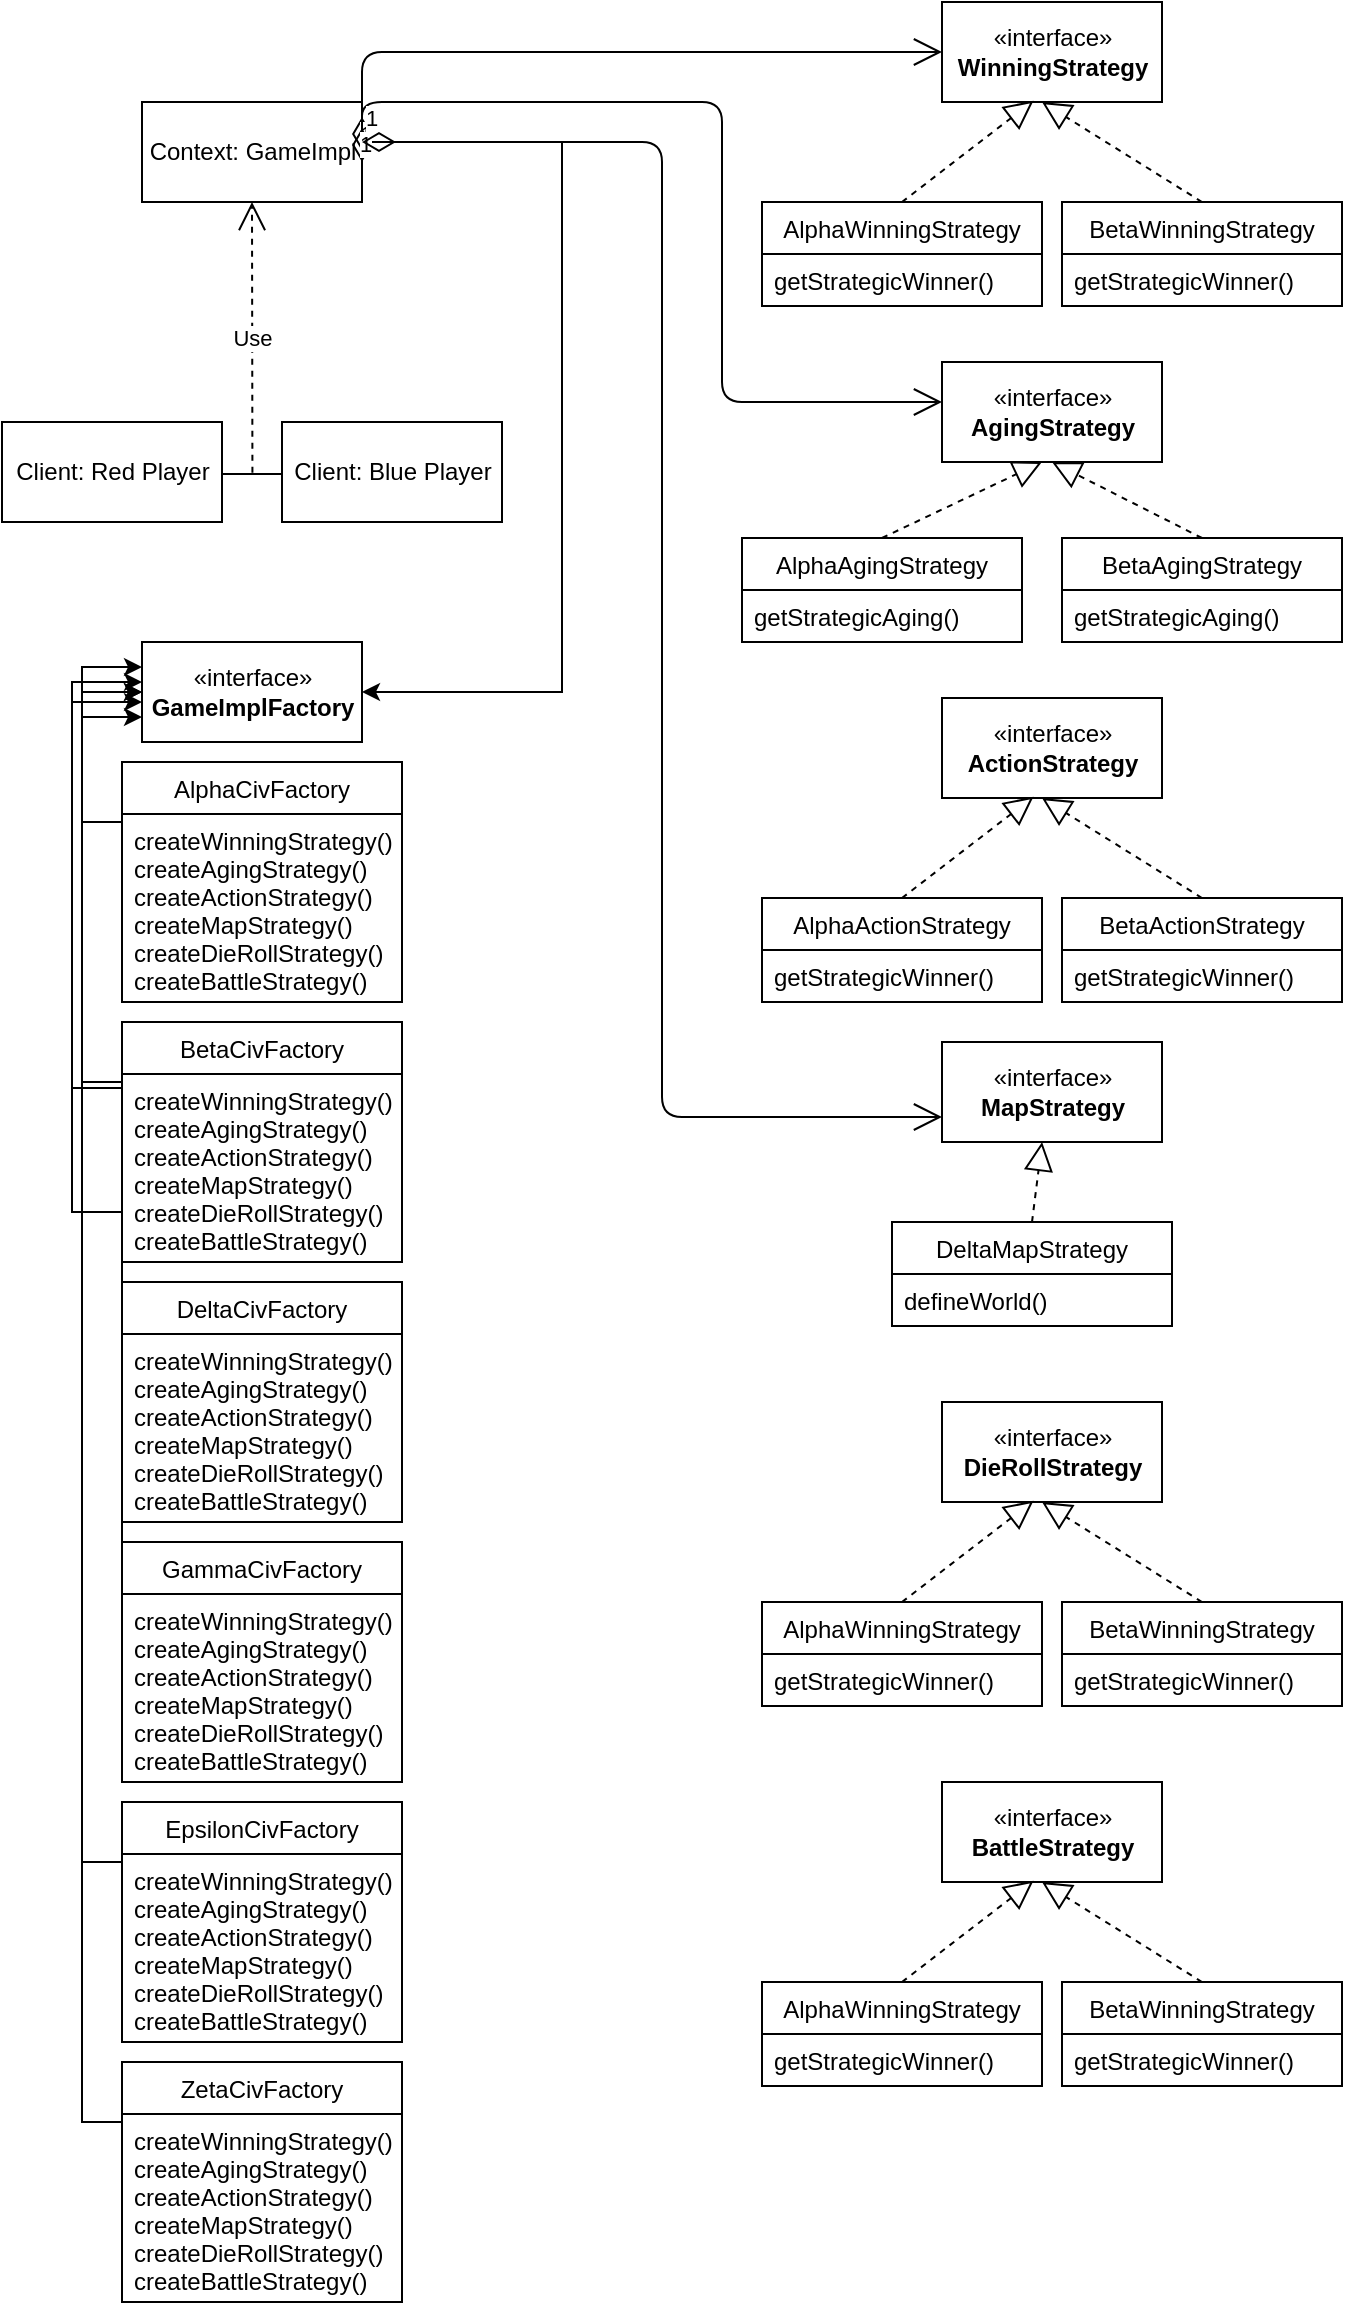 <mxfile version="15.6.3" type="device"><diagram id="C5RBs43oDa-KdzZeNtuy" name="Page-1"><mxGraphModel dx="714" dy="494" grid="1" gridSize="10" guides="1" tooltips="1" connect="1" arrows="1" fold="1" page="1" pageScale="1" pageWidth="827" pageHeight="1169" math="0" shadow="0"><root><mxCell id="WIyWlLk6GJQsqaUBKTNV-0"/><mxCell id="WIyWlLk6GJQsqaUBKTNV-1" parent="WIyWlLk6GJQsqaUBKTNV-0"/><mxCell id="vXgof_g3i4fkO1dfEwPK-1" value="«interface»&lt;br&gt;&lt;b&gt;AgingStrategy&lt;/b&gt;" style="html=1;" parent="WIyWlLk6GJQsqaUBKTNV-1" vertex="1"><mxGeometry x="480" y="190" width="110" height="50" as="geometry"/></mxCell><mxCell id="OXN1iLUr7YOyczPSRtG_-1" style="edgeStyle=orthogonalEdgeStyle;rounded=0;orthogonalLoop=1;jettySize=auto;html=1;exitX=1;exitY=0.75;exitDx=0;exitDy=0;entryX=1;entryY=0.5;entryDx=0;entryDy=0;" edge="1" parent="WIyWlLk6GJQsqaUBKTNV-1" source="vXgof_g3i4fkO1dfEwPK-3" target="OXN1iLUr7YOyczPSRtG_-0"><mxGeometry relative="1" as="geometry"><mxPoint x="300" y="360" as="targetPoint"/><Array as="points"><mxPoint x="190" y="80"/><mxPoint x="290" y="80"/><mxPoint x="290" y="355"/></Array></mxGeometry></mxCell><mxCell id="vXgof_g3i4fkO1dfEwPK-3" value="Context: GameImpl" style="html=1;" parent="WIyWlLk6GJQsqaUBKTNV-1" vertex="1"><mxGeometry x="80" y="60" width="110" height="50" as="geometry"/></mxCell><mxCell id="vXgof_g3i4fkO1dfEwPK-13" value="Client: Red Player" style="html=1;" parent="WIyWlLk6GJQsqaUBKTNV-1" vertex="1"><mxGeometry x="10" y="220" width="110" height="50" as="geometry"/></mxCell><mxCell id="vXgof_g3i4fkO1dfEwPK-14" value="Client: Blue Player" style="html=1;" parent="WIyWlLk6GJQsqaUBKTNV-1" vertex="1"><mxGeometry x="150" y="220" width="110" height="50" as="geometry"/></mxCell><mxCell id="vXgof_g3i4fkO1dfEwPK-19" value="«interface»&lt;br&gt;&lt;b&gt;WinningStrategy&lt;/b&gt;" style="html=1;" parent="WIyWlLk6GJQsqaUBKTNV-1" vertex="1"><mxGeometry x="480" y="10" width="110" height="50" as="geometry"/></mxCell><mxCell id="vXgof_g3i4fkO1dfEwPK-20" value="«interface»&lt;br&gt;&lt;b&gt;MapStrategy&lt;/b&gt;" style="html=1;" parent="WIyWlLk6GJQsqaUBKTNV-1" vertex="1"><mxGeometry x="480" y="530" width="110" height="50" as="geometry"/></mxCell><mxCell id="vXgof_g3i4fkO1dfEwPK-23" value="Use" style="endArrow=open;endSize=12;dashed=1;html=1;exitX=0.507;exitY=0.425;exitDx=0;exitDy=0;exitPerimeter=0;entryX=0.5;entryY=1;entryDx=0;entryDy=0;" parent="WIyWlLk6GJQsqaUBKTNV-1" source="vXgof_g3i4fkO1dfEwPK-26" target="vXgof_g3i4fkO1dfEwPK-3" edge="1"><mxGeometry width="160" relative="1" as="geometry"><mxPoint x="86.667" y="230" as="sourcePoint"/><mxPoint x="120" y="120" as="targetPoint"/><Array as="points"/></mxGeometry></mxCell><mxCell id="vXgof_g3i4fkO1dfEwPK-26" value="" style="line;strokeWidth=1;fillColor=none;align=left;verticalAlign=middle;spacingTop=-1;spacingLeft=3;spacingRight=3;rotatable=0;labelPosition=right;points=[];portConstraint=eastwest;" parent="WIyWlLk6GJQsqaUBKTNV-1" vertex="1"><mxGeometry x="120" y="242" width="30" height="8" as="geometry"/></mxCell><mxCell id="vXgof_g3i4fkO1dfEwPK-27" value="1" style="endArrow=open;html=1;endSize=12;startArrow=diamondThin;startSize=14;startFill=0;edgeStyle=orthogonalEdgeStyle;align=left;verticalAlign=bottom;entryX=0;entryY=0.5;entryDx=0;entryDy=0;" parent="WIyWlLk6GJQsqaUBKTNV-1" target="vXgof_g3i4fkO1dfEwPK-19" edge="1"><mxGeometry x="-1" y="3" relative="1" as="geometry"><mxPoint x="190" y="84.5" as="sourcePoint"/><mxPoint x="350" y="84.5" as="targetPoint"/><Array as="points"><mxPoint x="190" y="35"/></Array></mxGeometry></mxCell><mxCell id="vXgof_g3i4fkO1dfEwPK-33" value="AlphaWinningStrategy" style="swimlane;fontStyle=0;childLayout=stackLayout;horizontal=1;startSize=26;fillColor=none;horizontalStack=0;resizeParent=1;resizeParentMax=0;resizeLast=0;collapsible=1;marginBottom=0;" parent="WIyWlLk6GJQsqaUBKTNV-1" vertex="1"><mxGeometry x="390" y="110" width="140" height="52" as="geometry"/></mxCell><mxCell id="vXgof_g3i4fkO1dfEwPK-34" value="getStrategicWinner()" style="text;strokeColor=none;fillColor=none;align=left;verticalAlign=top;spacingLeft=4;spacingRight=4;overflow=hidden;rotatable=0;points=[[0,0.5],[1,0.5]];portConstraint=eastwest;" parent="vXgof_g3i4fkO1dfEwPK-33" vertex="1"><mxGeometry y="26" width="140" height="26" as="geometry"/></mxCell><mxCell id="vXgof_g3i4fkO1dfEwPK-37" value="BetaWinningStrategy" style="swimlane;fontStyle=0;childLayout=stackLayout;horizontal=1;startSize=26;fillColor=none;horizontalStack=0;resizeParent=1;resizeParentMax=0;resizeLast=0;collapsible=1;marginBottom=0;" parent="WIyWlLk6GJQsqaUBKTNV-1" vertex="1"><mxGeometry x="540" y="110" width="140" height="52" as="geometry"/></mxCell><mxCell id="vXgof_g3i4fkO1dfEwPK-38" value="getStrategicWinner()" style="text;strokeColor=none;fillColor=none;align=left;verticalAlign=top;spacingLeft=4;spacingRight=4;overflow=hidden;rotatable=0;points=[[0,0.5],[1,0.5]];portConstraint=eastwest;" parent="vXgof_g3i4fkO1dfEwPK-37" vertex="1"><mxGeometry y="26" width="140" height="26" as="geometry"/></mxCell><mxCell id="vXgof_g3i4fkO1dfEwPK-41" value="AlphaAgingStrategy" style="swimlane;fontStyle=0;childLayout=stackLayout;horizontal=1;startSize=26;fillColor=none;horizontalStack=0;resizeParent=1;resizeParentMax=0;resizeLast=0;collapsible=1;marginBottom=0;" parent="WIyWlLk6GJQsqaUBKTNV-1" vertex="1"><mxGeometry x="380" y="278" width="140" height="52" as="geometry"/></mxCell><mxCell id="vXgof_g3i4fkO1dfEwPK-42" value="getStrategicAging()" style="text;strokeColor=none;fillColor=none;align=left;verticalAlign=top;spacingLeft=4;spacingRight=4;overflow=hidden;rotatable=0;points=[[0,0.5],[1,0.5]];portConstraint=eastwest;" parent="vXgof_g3i4fkO1dfEwPK-41" vertex="1"><mxGeometry y="26" width="140" height="26" as="geometry"/></mxCell><mxCell id="vXgof_g3i4fkO1dfEwPK-43" value="BetaAgingStrategy" style="swimlane;fontStyle=0;childLayout=stackLayout;horizontal=1;startSize=26;fillColor=none;horizontalStack=0;resizeParent=1;resizeParentMax=0;resizeLast=0;collapsible=1;marginBottom=0;" parent="WIyWlLk6GJQsqaUBKTNV-1" vertex="1"><mxGeometry x="540" y="278" width="140" height="52" as="geometry"/></mxCell><mxCell id="vXgof_g3i4fkO1dfEwPK-44" value="getStrategicAging()" style="text;strokeColor=none;fillColor=none;align=left;verticalAlign=top;spacingLeft=4;spacingRight=4;overflow=hidden;rotatable=0;points=[[0,0.5],[1,0.5]];portConstraint=eastwest;" parent="vXgof_g3i4fkO1dfEwPK-43" vertex="1"><mxGeometry y="26" width="140" height="26" as="geometry"/></mxCell><mxCell id="vXgof_g3i4fkO1dfEwPK-45" value="" style="endArrow=block;dashed=1;endFill=0;endSize=12;html=1;entryX=0.416;entryY=0.987;entryDx=0;entryDy=0;entryPerimeter=0;exitX=0.5;exitY=0;exitDx=0;exitDy=0;" parent="WIyWlLk6GJQsqaUBKTNV-1" source="vXgof_g3i4fkO1dfEwPK-33" target="vXgof_g3i4fkO1dfEwPK-19" edge="1"><mxGeometry width="160" relative="1" as="geometry"><mxPoint x="550" y="180" as="sourcePoint"/><mxPoint x="510" y="150" as="targetPoint"/></mxGeometry></mxCell><mxCell id="vXgof_g3i4fkO1dfEwPK-46" value="" style="endArrow=block;dashed=1;endFill=0;endSize=12;html=1;exitX=0.5;exitY=0;exitDx=0;exitDy=0;" parent="WIyWlLk6GJQsqaUBKTNV-1" source="vXgof_g3i4fkO1dfEwPK-37" edge="1"><mxGeometry width="160" relative="1" as="geometry"><mxPoint x="630" y="90" as="sourcePoint"/><mxPoint x="530" y="60" as="targetPoint"/></mxGeometry></mxCell><mxCell id="vXgof_g3i4fkO1dfEwPK-47" value="" style="endArrow=block;dashed=1;endFill=0;endSize=12;html=1;exitX=0.5;exitY=0;exitDx=0;exitDy=0;" parent="WIyWlLk6GJQsqaUBKTNV-1" source="vXgof_g3i4fkO1dfEwPK-41" edge="1"><mxGeometry width="160" relative="1" as="geometry"><mxPoint x="530" y="250" as="sourcePoint"/><mxPoint x="530" y="240" as="targetPoint"/></mxGeometry></mxCell><mxCell id="vXgof_g3i4fkO1dfEwPK-53" value="DeltaMapStrategy" style="swimlane;fontStyle=0;childLayout=stackLayout;horizontal=1;startSize=26;fillColor=none;horizontalStack=0;resizeParent=1;resizeParentMax=0;resizeLast=0;collapsible=1;marginBottom=0;" parent="WIyWlLk6GJQsqaUBKTNV-1" vertex="1"><mxGeometry x="455" y="620" width="140" height="52" as="geometry"/></mxCell><mxCell id="vXgof_g3i4fkO1dfEwPK-54" value="defineWorld()" style="text;strokeColor=none;fillColor=none;align=left;verticalAlign=top;spacingLeft=4;spacingRight=4;overflow=hidden;rotatable=0;points=[[0,0.5],[1,0.5]];portConstraint=eastwest;" parent="vXgof_g3i4fkO1dfEwPK-53" vertex="1"><mxGeometry y="26" width="140" height="26" as="geometry"/></mxCell><mxCell id="vXgof_g3i4fkO1dfEwPK-55" value="" style="endArrow=block;dashed=1;endFill=0;endSize=12;html=1;entryX=0.455;entryY=1;entryDx=0;entryDy=0;entryPerimeter=0;exitX=0.5;exitY=0;exitDx=0;exitDy=0;" parent="WIyWlLk6GJQsqaUBKTNV-1" source="vXgof_g3i4fkO1dfEwPK-53" target="vXgof_g3i4fkO1dfEwPK-20" edge="1"><mxGeometry width="160" relative="1" as="geometry"><mxPoint x="570" y="600" as="sourcePoint"/><mxPoint x="539" y="600" as="targetPoint"/></mxGeometry></mxCell><mxCell id="vXgof_g3i4fkO1dfEwPK-56" value="1" style="endArrow=open;html=1;endSize=12;startArrow=diamondThin;startSize=14;startFill=0;edgeStyle=orthogonalEdgeStyle;align=left;verticalAlign=bottom;entryX=0;entryY=0.5;entryDx=0;entryDy=0;" parent="WIyWlLk6GJQsqaUBKTNV-1" edge="1"><mxGeometry x="-1" y="3" relative="1" as="geometry"><mxPoint x="190" y="90" as="sourcePoint"/><mxPoint x="480" y="210" as="targetPoint"/><Array as="points"><mxPoint x="190" y="60"/><mxPoint x="370" y="60"/><mxPoint x="370" y="210"/></Array></mxGeometry></mxCell><mxCell id="vXgof_g3i4fkO1dfEwPK-48" value="" style="endArrow=block;dashed=1;endFill=0;endSize=12;html=1;exitX=0.5;exitY=0;exitDx=0;exitDy=0;entryX=0.5;entryY=1;entryDx=0;entryDy=0;" parent="WIyWlLk6GJQsqaUBKTNV-1" source="vXgof_g3i4fkO1dfEwPK-43" target="vXgof_g3i4fkO1dfEwPK-1" edge="1"><mxGeometry width="160" relative="1" as="geometry"><mxPoint x="566" y="258" as="sourcePoint"/><mxPoint x="650" y="230" as="targetPoint"/></mxGeometry></mxCell><mxCell id="vXgof_g3i4fkO1dfEwPK-57" value="1" style="endArrow=open;html=1;endSize=12;startArrow=diamondThin;startSize=14;startFill=0;edgeStyle=orthogonalEdgeStyle;align=left;verticalAlign=bottom;entryX=0;entryY=0.75;entryDx=0;entryDy=0;" parent="WIyWlLk6GJQsqaUBKTNV-1" target="vXgof_g3i4fkO1dfEwPK-20" edge="1"><mxGeometry x="-1" y="3" relative="1" as="geometry"><mxPoint x="190" y="80" as="sourcePoint"/><mxPoint x="480" y="365" as="targetPoint"/><Array as="points"><mxPoint x="200" y="80"/><mxPoint x="340" y="80"/><mxPoint x="340" y="568"/></Array></mxGeometry></mxCell><mxCell id="OXN1iLUr7YOyczPSRtG_-0" value="«interface»&lt;br&gt;&lt;b&gt;GameImplFactory&lt;/b&gt;" style="html=1;" vertex="1" parent="WIyWlLk6GJQsqaUBKTNV-1"><mxGeometry x="80" y="330" width="110" height="50" as="geometry"/></mxCell><mxCell id="OXN1iLUr7YOyczPSRtG_-16" style="edgeStyle=orthogonalEdgeStyle;rounded=0;orthogonalLoop=1;jettySize=auto;html=1;exitX=0;exitY=0.25;exitDx=0;exitDy=0;entryX=0;entryY=0.5;entryDx=0;entryDy=0;" edge="1" parent="WIyWlLk6GJQsqaUBKTNV-1" source="OXN1iLUr7YOyczPSRtG_-4" target="OXN1iLUr7YOyczPSRtG_-0"><mxGeometry relative="1" as="geometry"/></mxCell><mxCell id="OXN1iLUr7YOyczPSRtG_-4" value="AlphaCivFactory" style="swimlane;fontStyle=0;childLayout=stackLayout;horizontal=1;startSize=26;fillColor=none;horizontalStack=0;resizeParent=1;resizeParentMax=0;resizeLast=0;collapsible=1;marginBottom=0;" vertex="1" parent="WIyWlLk6GJQsqaUBKTNV-1"><mxGeometry x="70" y="390" width="140" height="120" as="geometry"/></mxCell><mxCell id="OXN1iLUr7YOyczPSRtG_-5" value="createWinningStrategy()&#xA;createAgingStrategy()&#xA;createActionStrategy()&#xA;createMapStrategy()&#xA;createDieRollStrategy()&#xA;createBattleStrategy()&#xA;&#xA;&#xA;" style="text;strokeColor=none;fillColor=none;align=left;verticalAlign=top;spacingLeft=4;spacingRight=4;overflow=hidden;rotatable=0;points=[[0,0.5],[1,0.5]];portConstraint=eastwest;" vertex="1" parent="OXN1iLUr7YOyczPSRtG_-4"><mxGeometry y="26" width="140" height="94" as="geometry"/></mxCell><mxCell id="OXN1iLUr7YOyczPSRtG_-17" style="edgeStyle=orthogonalEdgeStyle;rounded=0;orthogonalLoop=1;jettySize=auto;html=1;exitX=0;exitY=0.25;exitDx=0;exitDy=0;entryX=0;entryY=0.5;entryDx=0;entryDy=0;" edge="1" parent="WIyWlLk6GJQsqaUBKTNV-1" source="OXN1iLUr7YOyczPSRtG_-6" target="OXN1iLUr7YOyczPSRtG_-0"><mxGeometry relative="1" as="geometry"/></mxCell><mxCell id="OXN1iLUr7YOyczPSRtG_-6" value="BetaCivFactory" style="swimlane;fontStyle=0;childLayout=stackLayout;horizontal=1;startSize=26;fillColor=none;horizontalStack=0;resizeParent=1;resizeParentMax=0;resizeLast=0;collapsible=1;marginBottom=0;" vertex="1" parent="WIyWlLk6GJQsqaUBKTNV-1"><mxGeometry x="70" y="520" width="140" height="120" as="geometry"/></mxCell><mxCell id="OXN1iLUr7YOyczPSRtG_-7" value="createWinningStrategy()&#xA;createAgingStrategy()&#xA;createActionStrategy()&#xA;createMapStrategy()&#xA;createDieRollStrategy()&#xA;createBattleStrategy()&#xA;&#xA;&#xA;&#xA;&#xA;" style="text;strokeColor=none;fillColor=none;align=left;verticalAlign=top;spacingLeft=4;spacingRight=4;overflow=hidden;rotatable=0;points=[[0,0.5],[1,0.5]];portConstraint=eastwest;" vertex="1" parent="OXN1iLUr7YOyczPSRtG_-6"><mxGeometry y="26" width="140" height="94" as="geometry"/></mxCell><mxCell id="OXN1iLUr7YOyczPSRtG_-18" style="edgeStyle=orthogonalEdgeStyle;rounded=0;orthogonalLoop=1;jettySize=auto;html=1;exitX=0;exitY=0.25;exitDx=0;exitDy=0;" edge="1" parent="WIyWlLk6GJQsqaUBKTNV-1" source="OXN1iLUr7YOyczPSRtG_-8"><mxGeometry relative="1" as="geometry"><mxPoint x="80" y="350" as="targetPoint"/><Array as="points"><mxPoint x="45" y="553"/><mxPoint x="45" y="350"/></Array></mxGeometry></mxCell><mxCell id="OXN1iLUr7YOyczPSRtG_-8" value="DeltaCivFactory" style="swimlane;fontStyle=0;childLayout=stackLayout;horizontal=1;startSize=26;fillColor=none;horizontalStack=0;resizeParent=1;resizeParentMax=0;resizeLast=0;collapsible=1;marginBottom=0;" vertex="1" parent="WIyWlLk6GJQsqaUBKTNV-1"><mxGeometry x="70" y="650" width="140" height="120" as="geometry"/></mxCell><mxCell id="OXN1iLUr7YOyczPSRtG_-9" value="createWinningStrategy()&#xA;createAgingStrategy()&#xA;createActionStrategy()&#xA;createMapStrategy()&#xA;createDieRollStrategy()&#xA;createBattleStrategy()&#xA;&#xA;&#xA;&#xA;&#xA;" style="text;strokeColor=none;fillColor=none;align=left;verticalAlign=top;spacingLeft=4;spacingRight=4;overflow=hidden;rotatable=0;points=[[0,0.5],[1,0.5]];portConstraint=eastwest;" vertex="1" parent="OXN1iLUr7YOyczPSRtG_-8"><mxGeometry y="26" width="140" height="94" as="geometry"/></mxCell><mxCell id="OXN1iLUr7YOyczPSRtG_-19" style="edgeStyle=orthogonalEdgeStyle;rounded=0;orthogonalLoop=1;jettySize=auto;html=1;exitX=0;exitY=0.25;exitDx=0;exitDy=0;" edge="1" parent="WIyWlLk6GJQsqaUBKTNV-1" source="OXN1iLUr7YOyczPSRtG_-10"><mxGeometry relative="1" as="geometry"><mxPoint x="80" y="360" as="targetPoint"/><Array as="points"><mxPoint x="45" y="615"/><mxPoint x="45" y="360"/></Array></mxGeometry></mxCell><mxCell id="OXN1iLUr7YOyczPSRtG_-10" value="GammaCivFactory" style="swimlane;fontStyle=0;childLayout=stackLayout;horizontal=1;startSize=26;fillColor=none;horizontalStack=0;resizeParent=1;resizeParentMax=0;resizeLast=0;collapsible=1;marginBottom=0;" vertex="1" parent="WIyWlLk6GJQsqaUBKTNV-1"><mxGeometry x="70" y="780" width="140" height="120" as="geometry"/></mxCell><mxCell id="OXN1iLUr7YOyczPSRtG_-11" value="createWinningStrategy()&#xA;createAgingStrategy()&#xA;createActionStrategy()&#xA;createMapStrategy()&#xA;createDieRollStrategy()&#xA;createBattleStrategy()&#xA;&#xA;&#xA;&#xA;&#xA;" style="text;strokeColor=none;fillColor=none;align=left;verticalAlign=top;spacingLeft=4;spacingRight=4;overflow=hidden;rotatable=0;points=[[0,0.5],[1,0.5]];portConstraint=eastwest;" vertex="1" parent="OXN1iLUr7YOyczPSRtG_-10"><mxGeometry y="26" width="140" height="94" as="geometry"/></mxCell><mxCell id="OXN1iLUr7YOyczPSRtG_-20" style="edgeStyle=orthogonalEdgeStyle;rounded=0;orthogonalLoop=1;jettySize=auto;html=1;exitX=0;exitY=0.25;exitDx=0;exitDy=0;entryX=0;entryY=0.25;entryDx=0;entryDy=0;" edge="1" parent="WIyWlLk6GJQsqaUBKTNV-1" source="OXN1iLUr7YOyczPSRtG_-12" target="OXN1iLUr7YOyczPSRtG_-0"><mxGeometry relative="1" as="geometry"/></mxCell><mxCell id="OXN1iLUr7YOyczPSRtG_-12" value="EpsilonCivFactory" style="swimlane;fontStyle=0;childLayout=stackLayout;horizontal=1;startSize=26;fillColor=none;horizontalStack=0;resizeParent=1;resizeParentMax=0;resizeLast=0;collapsible=1;marginBottom=0;" vertex="1" parent="WIyWlLk6GJQsqaUBKTNV-1"><mxGeometry x="70" y="910" width="140" height="120" as="geometry"/></mxCell><mxCell id="OXN1iLUr7YOyczPSRtG_-13" value="createWinningStrategy()&#xA;createAgingStrategy()&#xA;createActionStrategy()&#xA;createMapStrategy()&#xA;createDieRollStrategy()&#xA;createBattleStrategy()&#xA;&#xA;&#xA;&#xA;&#xA;" style="text;strokeColor=none;fillColor=none;align=left;verticalAlign=top;spacingLeft=4;spacingRight=4;overflow=hidden;rotatable=0;points=[[0,0.5],[1,0.5]];portConstraint=eastwest;" vertex="1" parent="OXN1iLUr7YOyczPSRtG_-12"><mxGeometry y="26" width="140" height="94" as="geometry"/></mxCell><mxCell id="OXN1iLUr7YOyczPSRtG_-21" style="edgeStyle=orthogonalEdgeStyle;rounded=0;orthogonalLoop=1;jettySize=auto;html=1;exitX=0;exitY=0.25;exitDx=0;exitDy=0;entryX=0;entryY=0.75;entryDx=0;entryDy=0;" edge="1" parent="WIyWlLk6GJQsqaUBKTNV-1" source="OXN1iLUr7YOyczPSRtG_-14" target="OXN1iLUr7YOyczPSRtG_-0"><mxGeometry relative="1" as="geometry"/></mxCell><mxCell id="OXN1iLUr7YOyczPSRtG_-14" value="ZetaCivFactory" style="swimlane;fontStyle=0;childLayout=stackLayout;horizontal=1;startSize=26;fillColor=none;horizontalStack=0;resizeParent=1;resizeParentMax=0;resizeLast=0;collapsible=1;marginBottom=0;" vertex="1" parent="WIyWlLk6GJQsqaUBKTNV-1"><mxGeometry x="70" y="1040" width="140" height="120" as="geometry"/></mxCell><mxCell id="OXN1iLUr7YOyczPSRtG_-15" value="createWinningStrategy()&#xA;createAgingStrategy()&#xA;createActionStrategy()&#xA;createMapStrategy()&#xA;createDieRollStrategy()&#xA;createBattleStrategy()&#xA;&#xA;&#xA;&#xA;&#xA;" style="text;strokeColor=none;fillColor=none;align=left;verticalAlign=top;spacingLeft=4;spacingRight=4;overflow=hidden;rotatable=0;points=[[0,0.5],[1,0.5]];portConstraint=eastwest;" vertex="1" parent="OXN1iLUr7YOyczPSRtG_-14"><mxGeometry y="26" width="140" height="94" as="geometry"/></mxCell><mxCell id="OXN1iLUr7YOyczPSRtG_-31" value="«interface»&lt;br&gt;&lt;b&gt;ActionStrategy&lt;/b&gt;" style="html=1;" vertex="1" parent="WIyWlLk6GJQsqaUBKTNV-1"><mxGeometry x="480" y="358" width="110" height="50" as="geometry"/></mxCell><mxCell id="OXN1iLUr7YOyczPSRtG_-32" value="AlphaActionStrategy" style="swimlane;fontStyle=0;childLayout=stackLayout;horizontal=1;startSize=26;fillColor=none;horizontalStack=0;resizeParent=1;resizeParentMax=0;resizeLast=0;collapsible=1;marginBottom=0;" vertex="1" parent="WIyWlLk6GJQsqaUBKTNV-1"><mxGeometry x="390" y="458" width="140" height="52" as="geometry"/></mxCell><mxCell id="OXN1iLUr7YOyczPSRtG_-33" value="getStrategicWinner()" style="text;strokeColor=none;fillColor=none;align=left;verticalAlign=top;spacingLeft=4;spacingRight=4;overflow=hidden;rotatable=0;points=[[0,0.5],[1,0.5]];portConstraint=eastwest;" vertex="1" parent="OXN1iLUr7YOyczPSRtG_-32"><mxGeometry y="26" width="140" height="26" as="geometry"/></mxCell><mxCell id="OXN1iLUr7YOyczPSRtG_-34" value="BetaActionStrategy" style="swimlane;fontStyle=0;childLayout=stackLayout;horizontal=1;startSize=26;fillColor=none;horizontalStack=0;resizeParent=1;resizeParentMax=0;resizeLast=0;collapsible=1;marginBottom=0;" vertex="1" parent="WIyWlLk6GJQsqaUBKTNV-1"><mxGeometry x="540" y="458" width="140" height="52" as="geometry"/></mxCell><mxCell id="OXN1iLUr7YOyczPSRtG_-35" value="getStrategicWinner()" style="text;strokeColor=none;fillColor=none;align=left;verticalAlign=top;spacingLeft=4;spacingRight=4;overflow=hidden;rotatable=0;points=[[0,0.5],[1,0.5]];portConstraint=eastwest;" vertex="1" parent="OXN1iLUr7YOyczPSRtG_-34"><mxGeometry y="26" width="140" height="26" as="geometry"/></mxCell><mxCell id="OXN1iLUr7YOyczPSRtG_-36" value="" style="endArrow=block;dashed=1;endFill=0;endSize=12;html=1;entryX=0.416;entryY=0.987;entryDx=0;entryDy=0;entryPerimeter=0;exitX=0.5;exitY=0;exitDx=0;exitDy=0;" edge="1" parent="WIyWlLk6GJQsqaUBKTNV-1" source="OXN1iLUr7YOyczPSRtG_-32" target="OXN1iLUr7YOyczPSRtG_-31"><mxGeometry width="160" relative="1" as="geometry"><mxPoint x="550" y="528" as="sourcePoint"/><mxPoint x="510" y="498" as="targetPoint"/></mxGeometry></mxCell><mxCell id="OXN1iLUr7YOyczPSRtG_-37" value="" style="endArrow=block;dashed=1;endFill=0;endSize=12;html=1;exitX=0.5;exitY=0;exitDx=0;exitDy=0;" edge="1" parent="WIyWlLk6GJQsqaUBKTNV-1" source="OXN1iLUr7YOyczPSRtG_-34"><mxGeometry width="160" relative="1" as="geometry"><mxPoint x="630" y="438" as="sourcePoint"/><mxPoint x="530" y="408" as="targetPoint"/></mxGeometry></mxCell><mxCell id="OXN1iLUr7YOyczPSRtG_-38" value="«interface»&lt;br&gt;&lt;b&gt;DieRollStrategy&lt;br&gt;&lt;/b&gt;" style="html=1;" vertex="1" parent="WIyWlLk6GJQsqaUBKTNV-1"><mxGeometry x="480" y="710" width="110" height="50" as="geometry"/></mxCell><mxCell id="OXN1iLUr7YOyczPSRtG_-39" value="AlphaWinningStrategy" style="swimlane;fontStyle=0;childLayout=stackLayout;horizontal=1;startSize=26;fillColor=none;horizontalStack=0;resizeParent=1;resizeParentMax=0;resizeLast=0;collapsible=1;marginBottom=0;" vertex="1" parent="WIyWlLk6GJQsqaUBKTNV-1"><mxGeometry x="390" y="810" width="140" height="52" as="geometry"/></mxCell><mxCell id="OXN1iLUr7YOyczPSRtG_-40" value="getStrategicWinner()" style="text;strokeColor=none;fillColor=none;align=left;verticalAlign=top;spacingLeft=4;spacingRight=4;overflow=hidden;rotatable=0;points=[[0,0.5],[1,0.5]];portConstraint=eastwest;" vertex="1" parent="OXN1iLUr7YOyczPSRtG_-39"><mxGeometry y="26" width="140" height="26" as="geometry"/></mxCell><mxCell id="OXN1iLUr7YOyczPSRtG_-41" value="BetaWinningStrategy" style="swimlane;fontStyle=0;childLayout=stackLayout;horizontal=1;startSize=26;fillColor=none;horizontalStack=0;resizeParent=1;resizeParentMax=0;resizeLast=0;collapsible=1;marginBottom=0;" vertex="1" parent="WIyWlLk6GJQsqaUBKTNV-1"><mxGeometry x="540" y="810" width="140" height="52" as="geometry"/></mxCell><mxCell id="OXN1iLUr7YOyczPSRtG_-42" value="getStrategicWinner()" style="text;strokeColor=none;fillColor=none;align=left;verticalAlign=top;spacingLeft=4;spacingRight=4;overflow=hidden;rotatable=0;points=[[0,0.5],[1,0.5]];portConstraint=eastwest;" vertex="1" parent="OXN1iLUr7YOyczPSRtG_-41"><mxGeometry y="26" width="140" height="26" as="geometry"/></mxCell><mxCell id="OXN1iLUr7YOyczPSRtG_-43" value="" style="endArrow=block;dashed=1;endFill=0;endSize=12;html=1;entryX=0.416;entryY=0.987;entryDx=0;entryDy=0;entryPerimeter=0;exitX=0.5;exitY=0;exitDx=0;exitDy=0;" edge="1" parent="WIyWlLk6GJQsqaUBKTNV-1" source="OXN1iLUr7YOyczPSRtG_-39" target="OXN1iLUr7YOyczPSRtG_-38"><mxGeometry width="160" relative="1" as="geometry"><mxPoint x="550" y="880" as="sourcePoint"/><mxPoint x="510" y="850" as="targetPoint"/></mxGeometry></mxCell><mxCell id="OXN1iLUr7YOyczPSRtG_-44" value="" style="endArrow=block;dashed=1;endFill=0;endSize=12;html=1;exitX=0.5;exitY=0;exitDx=0;exitDy=0;" edge="1" parent="WIyWlLk6GJQsqaUBKTNV-1" source="OXN1iLUr7YOyczPSRtG_-41"><mxGeometry width="160" relative="1" as="geometry"><mxPoint x="630" y="790" as="sourcePoint"/><mxPoint x="530" y="760" as="targetPoint"/></mxGeometry></mxCell><mxCell id="OXN1iLUr7YOyczPSRtG_-45" value="«interface»&lt;br&gt;&lt;b&gt;BattleStrategy&lt;/b&gt;" style="html=1;" vertex="1" parent="WIyWlLk6GJQsqaUBKTNV-1"><mxGeometry x="480" y="900" width="110" height="50" as="geometry"/></mxCell><mxCell id="OXN1iLUr7YOyczPSRtG_-46" value="AlphaWinningStrategy" style="swimlane;fontStyle=0;childLayout=stackLayout;horizontal=1;startSize=26;fillColor=none;horizontalStack=0;resizeParent=1;resizeParentMax=0;resizeLast=0;collapsible=1;marginBottom=0;" vertex="1" parent="WIyWlLk6GJQsqaUBKTNV-1"><mxGeometry x="390" y="1000" width="140" height="52" as="geometry"/></mxCell><mxCell id="OXN1iLUr7YOyczPSRtG_-47" value="getStrategicWinner()" style="text;strokeColor=none;fillColor=none;align=left;verticalAlign=top;spacingLeft=4;spacingRight=4;overflow=hidden;rotatable=0;points=[[0,0.5],[1,0.5]];portConstraint=eastwest;" vertex="1" parent="OXN1iLUr7YOyczPSRtG_-46"><mxGeometry y="26" width="140" height="26" as="geometry"/></mxCell><mxCell id="OXN1iLUr7YOyczPSRtG_-48" value="BetaWinningStrategy" style="swimlane;fontStyle=0;childLayout=stackLayout;horizontal=1;startSize=26;fillColor=none;horizontalStack=0;resizeParent=1;resizeParentMax=0;resizeLast=0;collapsible=1;marginBottom=0;" vertex="1" parent="WIyWlLk6GJQsqaUBKTNV-1"><mxGeometry x="540" y="1000" width="140" height="52" as="geometry"/></mxCell><mxCell id="OXN1iLUr7YOyczPSRtG_-49" value="getStrategicWinner()" style="text;strokeColor=none;fillColor=none;align=left;verticalAlign=top;spacingLeft=4;spacingRight=4;overflow=hidden;rotatable=0;points=[[0,0.5],[1,0.5]];portConstraint=eastwest;" vertex="1" parent="OXN1iLUr7YOyczPSRtG_-48"><mxGeometry y="26" width="140" height="26" as="geometry"/></mxCell><mxCell id="OXN1iLUr7YOyczPSRtG_-50" value="" style="endArrow=block;dashed=1;endFill=0;endSize=12;html=1;entryX=0.416;entryY=0.987;entryDx=0;entryDy=0;entryPerimeter=0;exitX=0.5;exitY=0;exitDx=0;exitDy=0;" edge="1" parent="WIyWlLk6GJQsqaUBKTNV-1" source="OXN1iLUr7YOyczPSRtG_-46" target="OXN1iLUr7YOyczPSRtG_-45"><mxGeometry width="160" relative="1" as="geometry"><mxPoint x="550" y="1070" as="sourcePoint"/><mxPoint x="510" y="1040" as="targetPoint"/></mxGeometry></mxCell><mxCell id="OXN1iLUr7YOyczPSRtG_-51" value="" style="endArrow=block;dashed=1;endFill=0;endSize=12;html=1;exitX=0.5;exitY=0;exitDx=0;exitDy=0;" edge="1" parent="WIyWlLk6GJQsqaUBKTNV-1" source="OXN1iLUr7YOyczPSRtG_-48"><mxGeometry width="160" relative="1" as="geometry"><mxPoint x="630" y="980" as="sourcePoint"/><mxPoint x="530" y="950" as="targetPoint"/></mxGeometry></mxCell></root></mxGraphModel></diagram></mxfile>